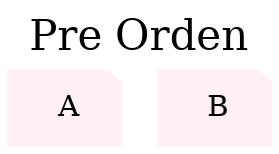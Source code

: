 digraph ArbolBinario {
	rankdir=TB;
	node[shape = note, fontcolor = black, style = filled, color = lavenderblush];
	graph[label = "Pre Orden", labelloc = t, fontsize = 20];
Object1[label = " A"];
Object2[label = " B"];
}